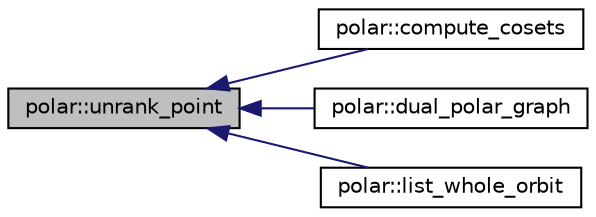 digraph "polar::unrank_point"
{
  edge [fontname="Helvetica",fontsize="10",labelfontname="Helvetica",labelfontsize="10"];
  node [fontname="Helvetica",fontsize="10",shape=record];
  rankdir="LR";
  Node4047 [label="polar::unrank_point",height=0.2,width=0.4,color="black", fillcolor="grey75", style="filled", fontcolor="black"];
  Node4047 -> Node4048 [dir="back",color="midnightblue",fontsize="10",style="solid",fontname="Helvetica"];
  Node4048 [label="polar::compute_cosets",height=0.2,width=0.4,color="black", fillcolor="white", style="filled",URL="$da/d1c/classpolar.html#a1fae83636607982bad299fd84380fc40"];
  Node4047 -> Node4049 [dir="back",color="midnightblue",fontsize="10",style="solid",fontname="Helvetica"];
  Node4049 [label="polar::dual_polar_graph",height=0.2,width=0.4,color="black", fillcolor="white", style="filled",URL="$da/d1c/classpolar.html#a6e5e2b0d9d3447cac72cb82ce3d2e9e5"];
  Node4047 -> Node4050 [dir="back",color="midnightblue",fontsize="10",style="solid",fontname="Helvetica"];
  Node4050 [label="polar::list_whole_orbit",height=0.2,width=0.4,color="black", fillcolor="white", style="filled",URL="$da/d1c/classpolar.html#a26f04b7c75e45604ab772931ed2916fd"];
}
